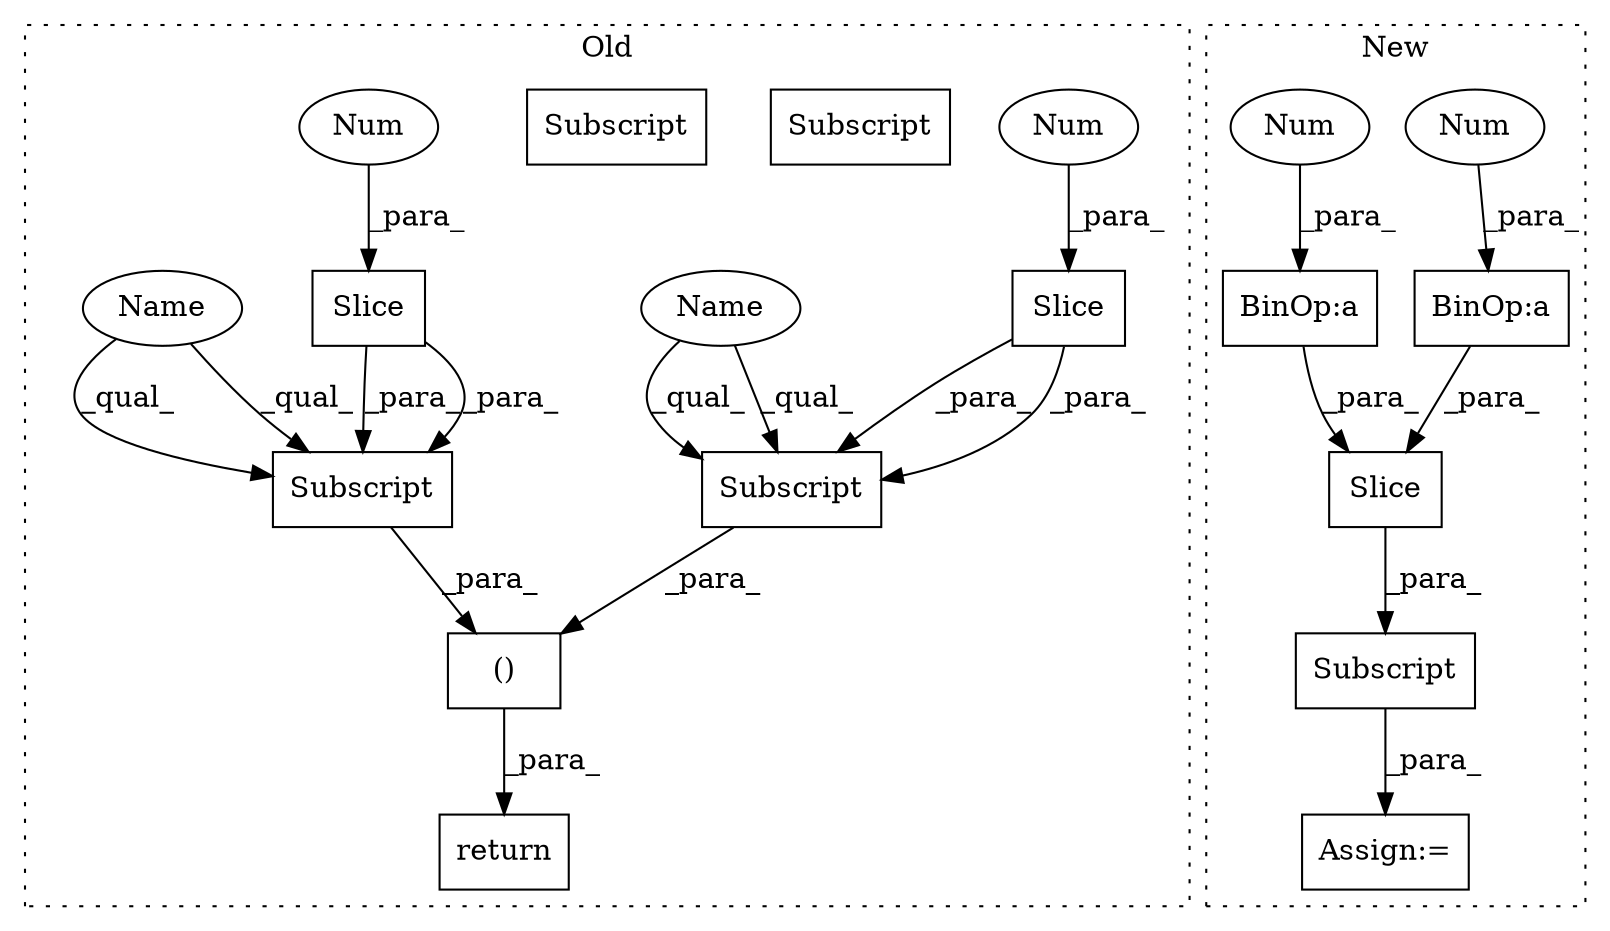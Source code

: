 digraph G {
subgraph cluster0 {
1 [label="Slice" a="80" s="3341" l="2" shape="box"];
4 [label="Num" a="76" s="3341" l="1" shape="ellipse"];
5 [label="Subscript" a="63" s="3336,0" l="8,0" shape="box"];
9 [label="Subscript" a="63" s="3325,0" l="9,0" shape="box"];
12 [label="()" a="54" s="3334" l="10" shape="box"];
13 [label="Slice" a="80" s="3330" l="3" shape="box"];
14 [label="Num" a="76" s="3331" l="2" shape="ellipse"];
15 [label="return" a="93" s="3318" l="7" shape="box"];
16 [label="Name" a="87" s="3325" l="4" shape="ellipse"];
17 [label="Name" a="87" s="3336" l="4" shape="ellipse"];
18 [label="Subscript" a="63" s="3325,0" l="9,0" shape="box"];
19 [label="Subscript" a="63" s="3336,0" l="8,0" shape="box"];
label = "Old";
style="dotted";
}
subgraph cluster1 {
2 [label="Slice" a="80" s="3533" l="11" shape="box"];
3 [label="BinOp:a" a="82" s="3534" l="3" shape="box"];
6 [label="Num" a="76" s="3537" l="1" shape="ellipse"];
7 [label="Assign:=" a="68" s="3518" l="3" shape="box"];
8 [label="BinOp:a" a="82" s="3540" l="3" shape="box"];
10 [label="Subscript" a="63" s="3521,0" l="24,0" shape="box"];
11 [label="Num" a="76" s="3543" l="1" shape="ellipse"];
label = "New";
style="dotted";
}
1 -> 19 [label="_para_"];
1 -> 19 [label="_para_"];
2 -> 10 [label="_para_"];
3 -> 2 [label="_para_"];
4 -> 1 [label="_para_"];
6 -> 3 [label="_para_"];
8 -> 2 [label="_para_"];
10 -> 7 [label="_para_"];
11 -> 8 [label="_para_"];
12 -> 15 [label="_para_"];
13 -> 18 [label="_para_"];
13 -> 18 [label="_para_"];
14 -> 13 [label="_para_"];
16 -> 18 [label="_qual_"];
16 -> 18 [label="_qual_"];
17 -> 19 [label="_qual_"];
17 -> 19 [label="_qual_"];
18 -> 12 [label="_para_"];
19 -> 12 [label="_para_"];
}